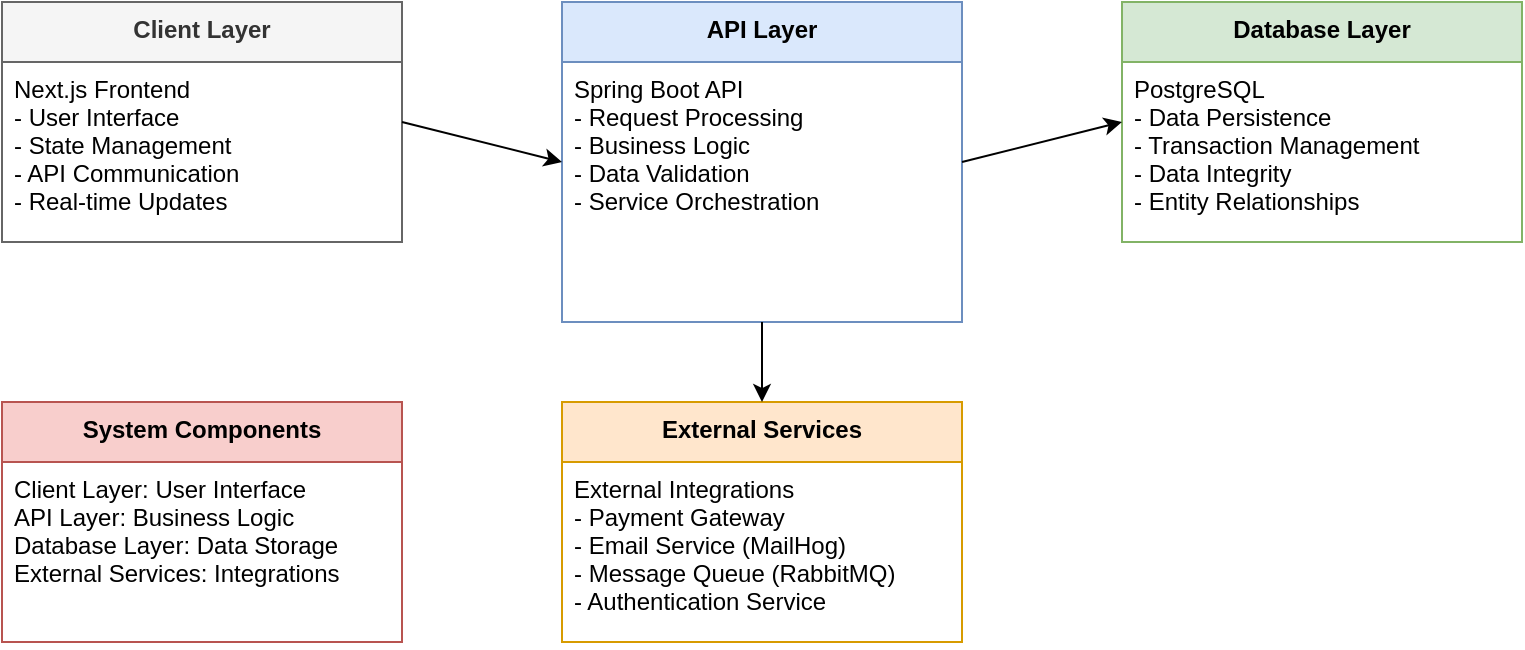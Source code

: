 <mxfile version="21.7.5" type="device">
  <diagram id="marketplace-system" name="Marketplace System Design">
    <mxGraphModel dx="1422" dy="762" grid="1" gridSize="10" guides="1" tooltips="1" connect="1" arrows="1" fold="1" page="1" pageScale="1" pageWidth="827" pageHeight="1169" math="0" shadow="0">
      <root>
        <mxCell id="0"/>
        <mxCell id="1" parent="0"/>
        
        <!-- Client Layer -->
        <mxCell id="client-layer" value="Client Layer" style="swimlane;fontStyle=1;align=center;verticalAlign=top;childLayout=stackLayout;horizontal=1;startSize=30;horizontalStack=0;resizeParent=1;resizeParentMax=0;resizeLast=0;collapsible=1;marginBottom=0;fillColor=#f5f5f5;strokeColor=#666666;fontColor=#333333;" vertex="1" parent="1">
          <mxGeometry x="40" y="40" width="200" height="120" as="geometry"/>
        </mxCell>
        <mxCell id="frontend" value="Next.js Frontend&#xa;- User Interface&#xa;- State Management&#xa;- API Communication&#xa;- Real-time Updates" style="text;strokeColor=none;fillColor=none;align=left;verticalAlign=top;spacingLeft=4;spacingRight=4;overflow=hidden;rotatable=0;points=[[0,0.5],[1,0.5]];portConstraint=eastwest;" vertex="1" parent="client-layer">
          <mxGeometry y="30" width="200" height="90" as="geometry"/>
        </mxCell>

        <!-- API Layer -->
        <mxCell id="api-layer" value="API Layer" style="swimlane;fontStyle=1;align=center;verticalAlign=top;childLayout=stackLayout;horizontal=1;startSize=30;horizontalStack=0;resizeParent=1;resizeParentMax=0;resizeLast=0;collapsible=1;marginBottom=0;fillColor=#dae8fc;strokeColor=#6c8ebf;" vertex="1" parent="1">
          <mxGeometry x="320" y="40" width="200" height="160" as="geometry"/>
        </mxCell>
        <mxCell id="spring-api" value="Spring Boot API&#xa;- Request Processing&#xa;- Business Logic&#xa;- Data Validation&#xa;- Service Orchestration" style="text;strokeColor=none;fillColor=none;align=left;verticalAlign=top;spacingLeft=4;spacingRight=4;overflow=hidden;rotatable=0;points=[[0,0.5],[1,0.5]];portConstraint=eastwest;" vertex="1" parent="api-layer">
          <mxGeometry y="30" width="200" height="130" as="geometry"/>
        </mxCell>

        <!-- Database Layer -->
        <mxCell id="db-layer" value="Database Layer" style="swimlane;fontStyle=1;align=center;verticalAlign=top;childLayout=stackLayout;horizontal=1;startSize=30;horizontalStack=0;resizeParent=1;resizeParentMax=0;resizeLast=0;collapsible=1;marginBottom=0;fillColor=#d5e8d4;strokeColor=#82b366;" vertex="1" parent="1">
          <mxGeometry x="600" y="40" width="200" height="120" as="geometry"/>
        </mxCell>
        <mxCell id="postgres" value="PostgreSQL&#xa;- Data Persistence&#xa;- Transaction Management&#xa;- Data Integrity&#xa;- Entity Relationships" style="text;strokeColor=none;fillColor=none;align=left;verticalAlign=top;spacingLeft=4;spacingRight=4;overflow=hidden;rotatable=0;points=[[0,0.5],[1,0.5]];portConstraint=eastwest;" vertex="1" parent="db-layer">
          <mxGeometry y="30" width="200" height="90" as="geometry"/>
        </mxCell>

        <!-- External Services -->
        <mxCell id="ext-layer" value="External Services" style="swimlane;fontStyle=1;align=center;verticalAlign=top;childLayout=stackLayout;horizontal=1;startSize=30;horizontalStack=0;resizeParent=1;resizeParentMax=0;resizeLast=0;collapsible=1;marginBottom=0;fillColor=#ffe6cc;strokeColor=#d79b00;" vertex="1" parent="1">
          <mxGeometry x="320" y="240" width="200" height="120" as="geometry"/>
        </mxCell>
        <mxCell id="services" value="External Integrations&#xa;- Payment Gateway&#xa;- Email Service (MailHog)&#xa;- Message Queue (RabbitMQ)&#xa;- Authentication Service" style="text;strokeColor=none;fillColor=none;align=left;verticalAlign=top;spacingLeft=4;spacingRight=4;overflow=hidden;rotatable=0;points=[[0,0.5],[1,0.5]];portConstraint=eastwest;" vertex="1" parent="ext-layer">
          <mxGeometry y="30" width="200" height="90" as="geometry"/>
        </mxCell>

        <!-- Connections -->
        <mxCell id="conn1" value="" style="endArrow=classic;html=1;exitX=1;exitY=0.5;exitDx=0;exitDy=0;entryX=0;entryY=0.5;entryDx=0;entryDy=0;" edge="1" parent="1" source="client-layer" target="api-layer">
          <mxGeometry width="50" height="50" relative="1" as="geometry">
            <mxPoint x="390" y="420" as="sourcePoint"/>
            <mxPoint x="440" y="370" as="targetPoint"/>
          </mxGeometry>
        </mxCell>
        <mxCell id="conn2" value="" style="endArrow=classic;html=1;exitX=1;exitY=0.5;exitDx=0;exitDy=0;entryX=0;entryY=0.5;entryDx=0;entryDy=0;" edge="1" parent="1" source="api-layer" target="db-layer">
          <mxGeometry width="50" height="50" relative="1" as="geometry">
            <mxPoint x="390" y="420" as="sourcePoint"/>
            <mxPoint x="440" y="370" as="targetPoint"/>
          </mxGeometry>
        </mxCell>
        <mxCell id="conn3" value="" style="endArrow=classic;html=1;exitX=0.5;exitY=1;exitDx=0;exitDy=0;entryX=0.5;entryY=0;entryDx=0;entryDy=0;" edge="1" parent="1" source="api-layer" target="ext-layer">
          <mxGeometry width="50" height="50" relative="1" as="geometry">
            <mxPoint x="390" y="420" as="sourcePoint"/>
            <mxPoint x="440" y="370" as="targetPoint"/>
          </mxGeometry>
        </mxCell>

        <!-- Legend -->
        <mxCell id="legend" value="System Components" style="swimlane;fontStyle=1;align=center;verticalAlign=top;childLayout=stackLayout;horizontal=1;startSize=30;horizontalStack=0;resizeParent=1;resizeParentMax=0;resizeLast=0;collapsible=1;marginBottom=0;fillColor=#f8cecc;strokeColor=#b85450;" vertex="1" parent="1">
          <mxGeometry x="40" y="240" width="200" height="120" as="geometry"/>
        </mxCell>
        <mxCell id="legend-content" value="Client Layer: User Interface&#xa;API Layer: Business Logic&#xa;Database Layer: Data Storage&#xa;External Services: Integrations" style="text;strokeColor=none;fillColor=none;align=left;verticalAlign=top;spacingLeft=4;spacingRight=4;overflow=hidden;rotatable=0;points=[[0,0.5],[1,0.5]];portConstraint=eastwest;" vertex="1" parent="legend">
          <mxGeometry y="30" width="200" height="90" as="geometry"/>
        </mxCell>
      </root>
    </mxGraphModel>
  </diagram>
</mxfile> 